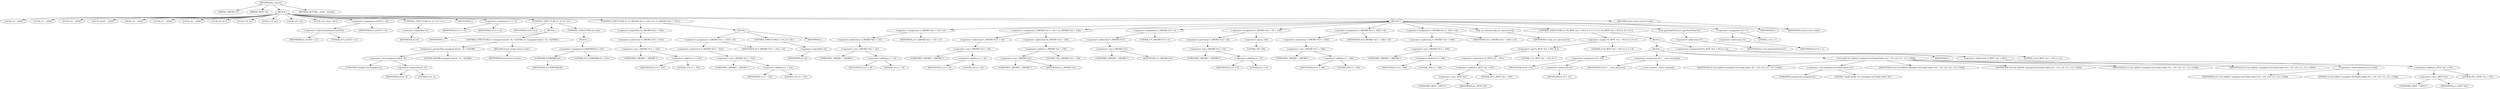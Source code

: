 digraph tftp_connect {  
"1000113" [label = "(METHOD,tftp_connect)" ]
"1000114" [label = "(PARAM,_QWORD *a1)" ]
"1000115" [label = "(PARAM,_BYTE *a2)" ]
"1000116" [label = "(BLOCK,,)" ]
"1000117" [label = "(LOCAL,v2: __int64)" ]
"1000118" [label = "(LOCAL,v3: __int64)" ]
"1000119" [label = "(LOCAL,v4: __int64)" ]
"1000120" [label = "(LOCAL,result: __int64)" ]
"1000121" [label = "(LOCAL,v6: __int64)" ]
"1000122" [label = "(LOCAL,v7: __int64)" ]
"1000123" [label = "(LOCAL,v8: __int64)" ]
"1000124" [label = "(LOCAL,v9: int *)" ]
"1000125" [label = "(LOCAL,v10: int)" ]
"1000126" [label = "(LOCAL,v11: int)" ]
"1000127" [label = "(LOCAL,v12: int)" ]
"1000128" [label = "(LOCAL,v13: char [ 168 ])" ]
"1000129" [label = "(<operator>.assignment,a1[167] = v2)" ]
"1000130" [label = "(<operator>.indirectIndexAccess,a1[167])" ]
"1000131" [label = "(IDENTIFIER,a1,a1[167] = v2)" ]
"1000132" [label = "(LITERAL,167,a1[167] = v2)" ]
"1000133" [label = "(IDENTIFIER,v2,a1[167] = v2)" ]
"1000134" [label = "(CONTROL_STRUCTURE,if ( !v2 ),if ( !v2 ))" ]
"1000135" [label = "(<operator>.logicalNot,!v2)" ]
"1000136" [label = "(IDENTIFIER,v2,!v2)" ]
"1000137" [label = "(IDENTIFIER,L,)" ]
"1000138" [label = "(<operator>.assignment,v3 = v2)" ]
"1000139" [label = "(IDENTIFIER,v3,v3 = v2)" ]
"1000140" [label = "(IDENTIFIER,v2,v3 = v2)" ]
"1000141" [label = "(CONTROL_STRUCTURE,if ( v4 ),if ( v4 ))" ]
"1000142" [label = "(IDENTIFIER,v4,if ( v4 ))" ]
"1000143" [label = "(BLOCK,,)" ]
"1000144" [label = "(IDENTIFIER,L,)" ]
"1000145" [label = "(CONTROL_STRUCTURE,if ( (unsigned int)(v4 - 8) > 0xFFB0 ),if ( (unsigned int)(v4 - 8) > 0xFFB0 ))" ]
"1000146" [label = "(<operator>.greaterThan,(unsigned int)(v4 - 8) > 0xFFB0)" ]
"1000147" [label = "(<operator>.cast,(unsigned int)(v4 - 8))" ]
"1000148" [label = "(UNKNOWN,unsigned int,unsigned int)" ]
"1000149" [label = "(<operator>.subtraction,v4 - 8)" ]
"1000150" [label = "(IDENTIFIER,v4,v4 - 8)" ]
"1000151" [label = "(LITERAL,8,v4 - 8)" ]
"1000152" [label = "(LITERAL,0xFFB0,(unsigned int)(v4 - 8) > 0xFFB0)" ]
"1000153" [label = "(RETURN,return result;,return result;)" ]
"1000154" [label = "(IDENTIFIER,result,return result;)" ]
"1000155" [label = "(CONTROL_STRUCTURE,else,else)" ]
"1000156" [label = "(BLOCK,,)" ]
"1000157" [label = "(<operator>.assignment,LODWORD(v4) = 512)" ]
"1000158" [label = "(LODWORD,LODWORD(v4))" ]
"1000159" [label = "(IDENTIFIER,v4,LODWORD(v4))" ]
"1000160" [label = "(LITERAL,512,LODWORD(v4) = 512)" ]
"1000161" [label = "(CONTROL_STRUCTURE,if ( !*(_QWORD *)(v3 + 352) ),if ( !*(_QWORD *)(v3 + 352) ))" ]
"1000162" [label = "(<operator>.logicalNot,!*(_QWORD *)(v3 + 352))" ]
"1000163" [label = "(<operator>.indirection,*(_QWORD *)(v3 + 352))" ]
"1000164" [label = "(<operator>.cast,(_QWORD *)(v3 + 352))" ]
"1000165" [label = "(UNKNOWN,_QWORD *,_QWORD *)" ]
"1000166" [label = "(<operator>.addition,v3 + 352)" ]
"1000167" [label = "(IDENTIFIER,v3,v3 + 352)" ]
"1000168" [label = "(LITERAL,352,v3 + 352)" ]
"1000169" [label = "(BLOCK,,)" ]
"1000170" [label = "(<operator>.assignment,*(_QWORD *)(v3 + 352) = v6)" ]
"1000171" [label = "(<operator>.indirection,*(_QWORD *)(v3 + 352))" ]
"1000172" [label = "(<operator>.cast,(_QWORD *)(v3 + 352))" ]
"1000173" [label = "(UNKNOWN,_QWORD *,_QWORD *)" ]
"1000174" [label = "(<operator>.addition,v3 + 352)" ]
"1000175" [label = "(IDENTIFIER,v3,v3 + 352)" ]
"1000176" [label = "(LITERAL,352,v3 + 352)" ]
"1000177" [label = "(IDENTIFIER,v6,*(_QWORD *)(v3 + 352) = v6)" ]
"1000178" [label = "(CONTROL_STRUCTURE,if ( !v6 ),if ( !v6 ))" ]
"1000179" [label = "(<operator>.logicalNot,!v6)" ]
"1000180" [label = "(IDENTIFIER,v6,!v6)" ]
"1000181" [label = "(IDENTIFIER,L,)" ]
"1000182" [label = "(BLOCK,,)" ]
"1000183" [label = "(<operator>.assignment,*(_QWORD *)(v3 + 16) = a1)" ]
"1000184" [label = "(<operator>.indirection,*(_QWORD *)(v3 + 16))" ]
"1000185" [label = "(<operator>.cast,(_QWORD *)(v3 + 16))" ]
"1000186" [label = "(UNKNOWN,_QWORD *,_QWORD *)" ]
"1000187" [label = "(<operator>.addition,v3 + 16)" ]
"1000188" [label = "(IDENTIFIER,v3,v3 + 16)" ]
"1000189" [label = "(LITERAL,16,v3 + 16)" ]
"1000190" [label = "(IDENTIFIER,a1,*(_QWORD *)(v3 + 16) = a1)" ]
"1000191" [label = "(<operator>.assignment,*(_DWORD *)(v3 + 24) = *((_DWORD *)a1 + 156))" ]
"1000192" [label = "(<operator>.indirection,*(_DWORD *)(v3 + 24))" ]
"1000193" [label = "(<operator>.cast,(_DWORD *)(v3 + 24))" ]
"1000194" [label = "(UNKNOWN,_DWORD *,_DWORD *)" ]
"1000195" [label = "(<operator>.addition,v3 + 24)" ]
"1000196" [label = "(IDENTIFIER,v3,v3 + 24)" ]
"1000197" [label = "(LITERAL,24,v3 + 24)" ]
"1000198" [label = "(<operator>.indirection,*((_DWORD *)a1 + 156))" ]
"1000199" [label = "(<operator>.addition,(_DWORD *)a1 + 156)" ]
"1000200" [label = "(<operator>.cast,(_DWORD *)a1)" ]
"1000201" [label = "(UNKNOWN,_DWORD *,_DWORD *)" ]
"1000202" [label = "(IDENTIFIER,a1,(_DWORD *)a1)" ]
"1000203" [label = "(LITERAL,156,(_DWORD *)a1 + 156)" ]
"1000204" [label = "(<operator>.assignment,*(_DWORD *)v3 = 0)" ]
"1000205" [label = "(<operator>.indirection,*(_DWORD *)v3)" ]
"1000206" [label = "(<operator>.cast,(_DWORD *)v3)" ]
"1000207" [label = "(UNKNOWN,_DWORD *,_DWORD *)" ]
"1000208" [label = "(IDENTIFIER,v3,(_DWORD *)v3)" ]
"1000209" [label = "(LITERAL,0,*(_DWORD *)v3 = 0)" ]
"1000210" [label = "(<operator>.assignment,*(_DWORD *)(v3 + 8) = -100)" ]
"1000211" [label = "(<operator>.indirection,*(_DWORD *)(v3 + 8))" ]
"1000212" [label = "(<operator>.cast,(_DWORD *)(v3 + 8))" ]
"1000213" [label = "(UNKNOWN,_DWORD *,_DWORD *)" ]
"1000214" [label = "(<operator>.addition,v3 + 8)" ]
"1000215" [label = "(IDENTIFIER,v3,v3 + 8)" ]
"1000216" [label = "(LITERAL,8,v3 + 8)" ]
"1000217" [label = "(<operator>.minus,-100)" ]
"1000218" [label = "(LITERAL,100,-100)" ]
"1000219" [label = "(<operator>.assignment,*(_DWORD *)(v3 + 340) = v4)" ]
"1000220" [label = "(<operator>.indirection,*(_DWORD *)(v3 + 340))" ]
"1000221" [label = "(<operator>.cast,(_DWORD *)(v3 + 340))" ]
"1000222" [label = "(UNKNOWN,_DWORD *,_DWORD *)" ]
"1000223" [label = "(<operator>.addition,v3 + 340)" ]
"1000224" [label = "(IDENTIFIER,v3,v3 + 340)" ]
"1000225" [label = "(LITERAL,340,v3 + 340)" ]
"1000226" [label = "(IDENTIFIER,v4,*(_DWORD *)(v3 + 340) = v4)" ]
"1000227" [label = "(<operator>.assignment,*(_DWORD *)(v3 + 344) = v4)" ]
"1000228" [label = "(<operator>.indirection,*(_DWORD *)(v3 + 344))" ]
"1000229" [label = "(<operator>.cast,(_DWORD *)(v3 + 344))" ]
"1000230" [label = "(UNKNOWN,_DWORD *,_DWORD *)" ]
"1000231" [label = "(<operator>.addition,v3 + 344)" ]
"1000232" [label = "(IDENTIFIER,v3,v3 + 344)" ]
"1000233" [label = "(LITERAL,344,v3 + 344)" ]
"1000234" [label = "(IDENTIFIER,v4,*(_DWORD *)(v3 + 344) = v4)" ]
"1000235" [label = "(tftp_set_timeouts,tftp_set_timeouts(v3))" ]
"1000236" [label = "(IDENTIFIER,v3,tftp_set_timeouts(v3))" ]
"1000237" [label = "(CONTROL_STRUCTURE,if ( (*((_BYTE *)a1 + 951) & 2) == 0 ),if ( (*((_BYTE *)a1 + 951) & 2) == 0 ))" ]
"1000238" [label = "(<operator>.equals,(*((_BYTE *)a1 + 951) & 2) == 0)" ]
"1000239" [label = "(<operator>.and,*((_BYTE *)a1 + 951) & 2)" ]
"1000240" [label = "(<operator>.indirection,*((_BYTE *)a1 + 951))" ]
"1000241" [label = "(<operator>.addition,(_BYTE *)a1 + 951)" ]
"1000242" [label = "(<operator>.cast,(_BYTE *)a1)" ]
"1000243" [label = "(UNKNOWN,_BYTE *,_BYTE *)" ]
"1000244" [label = "(IDENTIFIER,a1,(_BYTE *)a1)" ]
"1000245" [label = "(LITERAL,951,(_BYTE *)a1 + 951)" ]
"1000246" [label = "(LITERAL,2,*((_BYTE *)a1 + 951) & 2)" ]
"1000247" [label = "(LITERAL,0,(*((_BYTE *)a1 + 951) & 2) == 0)" ]
"1000248" [label = "(BLOCK,,)" ]
"1000249" [label = "(BLOCK,,)" ]
"1000250" [label = "(<operator>.assignment,v8 = *a1)" ]
"1000251" [label = "(IDENTIFIER,v8,v8 = *a1)" ]
"1000252" [label = "(<operator>.indirection,*a1)" ]
"1000253" [label = "(IDENTIFIER,a1,v8 = *a1)" ]
"1000254" [label = "(<operator>.assignment,v9 = __errno_location())" ]
"1000255" [label = "(IDENTIFIER,v9,v9 = __errno_location())" ]
"1000256" [label = "(__errno_location,__errno_location())" ]
"1000257" [label = "(Curl_failf,Curl_failf(v8, (unsigned int)\"bind() failed; %s\", v10, v10, v11, v12, v13[0]))" ]
"1000258" [label = "(IDENTIFIER,v8,Curl_failf(v8, (unsigned int)\"bind() failed; %s\", v10, v10, v11, v12, v13[0]))" ]
"1000259" [label = "(<operator>.cast,(unsigned int)\"bind() failed; %s\")" ]
"1000260" [label = "(UNKNOWN,unsigned int,unsigned int)" ]
"1000261" [label = "(LITERAL,\"bind() failed; %s\",(unsigned int)\"bind() failed; %s\")" ]
"1000262" [label = "(IDENTIFIER,v10,Curl_failf(v8, (unsigned int)\"bind() failed; %s\", v10, v10, v11, v12, v13[0]))" ]
"1000263" [label = "(IDENTIFIER,v10,Curl_failf(v8, (unsigned int)\"bind() failed; %s\", v10, v10, v11, v12, v13[0]))" ]
"1000264" [label = "(IDENTIFIER,v11,Curl_failf(v8, (unsigned int)\"bind() failed; %s\", v10, v10, v11, v12, v13[0]))" ]
"1000265" [label = "(IDENTIFIER,v12,Curl_failf(v8, (unsigned int)\"bind() failed; %s\", v10, v10, v11, v12, v13[0]))" ]
"1000266" [label = "(<operator>.indirectIndexAccess,v13[0])" ]
"1000267" [label = "(IDENTIFIER,v13,Curl_failf(v8, (unsigned int)\"bind() failed; %s\", v10, v10, v11, v12, v13[0]))" ]
"1000268" [label = "(LITERAL,0,Curl_failf(v8, (unsigned int)\"bind() failed; %s\", v10, v10, v11, v12, v13[0]))" ]
"1000269" [label = "(IDENTIFIER,L,)" ]
"1000270" [label = "(<operators>.assignmentOr,*((_BYTE *)a1 + 951) |= 2u)" ]
"1000271" [label = "(<operator>.indirection,*((_BYTE *)a1 + 951))" ]
"1000272" [label = "(<operator>.addition,(_BYTE *)a1 + 951)" ]
"1000273" [label = "(<operator>.cast,(_BYTE *)a1)" ]
"1000274" [label = "(UNKNOWN,_BYTE *,_BYTE *)" ]
"1000275" [label = "(IDENTIFIER,a1,(_BYTE *)a1)" ]
"1000276" [label = "(LITERAL,951,(_BYTE *)a1 + 951)" ]
"1000277" [label = "(LITERAL,2u,*((_BYTE *)a1 + 951) |= 2u)" ]
"1000278" [label = "(Curl_pgrsStartNow,Curl_pgrsStartNow(*a1))" ]
"1000279" [label = "(<operator>.indirection,*a1)" ]
"1000280" [label = "(IDENTIFIER,a1,Curl_pgrsStartNow(*a1))" ]
"1000281" [label = "(<operator>.assignment,*a2 = 1)" ]
"1000282" [label = "(<operator>.indirection,*a2)" ]
"1000283" [label = "(IDENTIFIER,a2,*a2 = 1)" ]
"1000284" [label = "(LITERAL,1,*a2 = 1)" ]
"1000285" [label = "(IDENTIFIER,L,)" ]
"1000286" [label = "(RETURN,return result;,return result;)" ]
"1000287" [label = "(IDENTIFIER,result,return result;)" ]
"1000288" [label = "(METHOD_RETURN,__int64 __fastcall)" ]
  "1000113" -> "1000114" 
  "1000113" -> "1000115" 
  "1000113" -> "1000116" 
  "1000113" -> "1000288" 
  "1000116" -> "1000117" 
  "1000116" -> "1000118" 
  "1000116" -> "1000119" 
  "1000116" -> "1000120" 
  "1000116" -> "1000121" 
  "1000116" -> "1000122" 
  "1000116" -> "1000123" 
  "1000116" -> "1000124" 
  "1000116" -> "1000125" 
  "1000116" -> "1000126" 
  "1000116" -> "1000127" 
  "1000116" -> "1000128" 
  "1000116" -> "1000129" 
  "1000116" -> "1000134" 
  "1000116" -> "1000137" 
  "1000116" -> "1000138" 
  "1000116" -> "1000141" 
  "1000116" -> "1000161" 
  "1000116" -> "1000182" 
  "1000116" -> "1000286" 
  "1000129" -> "1000130" 
  "1000129" -> "1000133" 
  "1000130" -> "1000131" 
  "1000130" -> "1000132" 
  "1000134" -> "1000135" 
  "1000135" -> "1000136" 
  "1000138" -> "1000139" 
  "1000138" -> "1000140" 
  "1000141" -> "1000142" 
  "1000141" -> "1000143" 
  "1000141" -> "1000155" 
  "1000143" -> "1000144" 
  "1000143" -> "1000145" 
  "1000145" -> "1000146" 
  "1000145" -> "1000153" 
  "1000146" -> "1000147" 
  "1000146" -> "1000152" 
  "1000147" -> "1000148" 
  "1000147" -> "1000149" 
  "1000149" -> "1000150" 
  "1000149" -> "1000151" 
  "1000153" -> "1000154" 
  "1000155" -> "1000156" 
  "1000156" -> "1000157" 
  "1000157" -> "1000158" 
  "1000157" -> "1000160" 
  "1000158" -> "1000159" 
  "1000161" -> "1000162" 
  "1000161" -> "1000169" 
  "1000162" -> "1000163" 
  "1000163" -> "1000164" 
  "1000164" -> "1000165" 
  "1000164" -> "1000166" 
  "1000166" -> "1000167" 
  "1000166" -> "1000168" 
  "1000169" -> "1000170" 
  "1000169" -> "1000178" 
  "1000169" -> "1000181" 
  "1000170" -> "1000171" 
  "1000170" -> "1000177" 
  "1000171" -> "1000172" 
  "1000172" -> "1000173" 
  "1000172" -> "1000174" 
  "1000174" -> "1000175" 
  "1000174" -> "1000176" 
  "1000178" -> "1000179" 
  "1000179" -> "1000180" 
  "1000182" -> "1000183" 
  "1000182" -> "1000191" 
  "1000182" -> "1000204" 
  "1000182" -> "1000210" 
  "1000182" -> "1000219" 
  "1000182" -> "1000227" 
  "1000182" -> "1000235" 
  "1000182" -> "1000237" 
  "1000182" -> "1000278" 
  "1000182" -> "1000281" 
  "1000182" -> "1000285" 
  "1000183" -> "1000184" 
  "1000183" -> "1000190" 
  "1000184" -> "1000185" 
  "1000185" -> "1000186" 
  "1000185" -> "1000187" 
  "1000187" -> "1000188" 
  "1000187" -> "1000189" 
  "1000191" -> "1000192" 
  "1000191" -> "1000198" 
  "1000192" -> "1000193" 
  "1000193" -> "1000194" 
  "1000193" -> "1000195" 
  "1000195" -> "1000196" 
  "1000195" -> "1000197" 
  "1000198" -> "1000199" 
  "1000199" -> "1000200" 
  "1000199" -> "1000203" 
  "1000200" -> "1000201" 
  "1000200" -> "1000202" 
  "1000204" -> "1000205" 
  "1000204" -> "1000209" 
  "1000205" -> "1000206" 
  "1000206" -> "1000207" 
  "1000206" -> "1000208" 
  "1000210" -> "1000211" 
  "1000210" -> "1000217" 
  "1000211" -> "1000212" 
  "1000212" -> "1000213" 
  "1000212" -> "1000214" 
  "1000214" -> "1000215" 
  "1000214" -> "1000216" 
  "1000217" -> "1000218" 
  "1000219" -> "1000220" 
  "1000219" -> "1000226" 
  "1000220" -> "1000221" 
  "1000221" -> "1000222" 
  "1000221" -> "1000223" 
  "1000223" -> "1000224" 
  "1000223" -> "1000225" 
  "1000227" -> "1000228" 
  "1000227" -> "1000234" 
  "1000228" -> "1000229" 
  "1000229" -> "1000230" 
  "1000229" -> "1000231" 
  "1000231" -> "1000232" 
  "1000231" -> "1000233" 
  "1000235" -> "1000236" 
  "1000237" -> "1000238" 
  "1000237" -> "1000248" 
  "1000238" -> "1000239" 
  "1000238" -> "1000247" 
  "1000239" -> "1000240" 
  "1000239" -> "1000246" 
  "1000240" -> "1000241" 
  "1000241" -> "1000242" 
  "1000241" -> "1000245" 
  "1000242" -> "1000243" 
  "1000242" -> "1000244" 
  "1000248" -> "1000249" 
  "1000248" -> "1000270" 
  "1000249" -> "1000250" 
  "1000249" -> "1000254" 
  "1000249" -> "1000257" 
  "1000249" -> "1000269" 
  "1000250" -> "1000251" 
  "1000250" -> "1000252" 
  "1000252" -> "1000253" 
  "1000254" -> "1000255" 
  "1000254" -> "1000256" 
  "1000257" -> "1000258" 
  "1000257" -> "1000259" 
  "1000257" -> "1000262" 
  "1000257" -> "1000263" 
  "1000257" -> "1000264" 
  "1000257" -> "1000265" 
  "1000257" -> "1000266" 
  "1000259" -> "1000260" 
  "1000259" -> "1000261" 
  "1000266" -> "1000267" 
  "1000266" -> "1000268" 
  "1000270" -> "1000271" 
  "1000270" -> "1000277" 
  "1000271" -> "1000272" 
  "1000272" -> "1000273" 
  "1000272" -> "1000276" 
  "1000273" -> "1000274" 
  "1000273" -> "1000275" 
  "1000278" -> "1000279" 
  "1000279" -> "1000280" 
  "1000281" -> "1000282" 
  "1000281" -> "1000284" 
  "1000282" -> "1000283" 
  "1000286" -> "1000287" 
}
